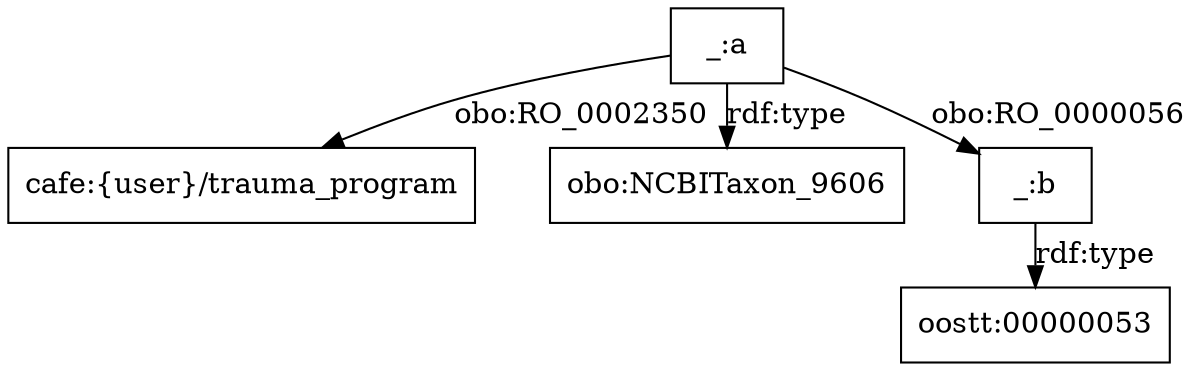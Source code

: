 digraph g { node [shape=rectangle];
graph [splines=true, nodesep=.5, ranksep=0, overlap=false];
"_:a" -> "cafe:{user}/trauma_program" [label="obo:RO_0002350"]
"_:a" -> "obo:NCBITaxon_9606" [label="rdf:type"]
"_:a" -> "_:b" [label="obo:RO_0000056"]
"_:b" -> "oostt:00000053" [label="rdf:type"]
}